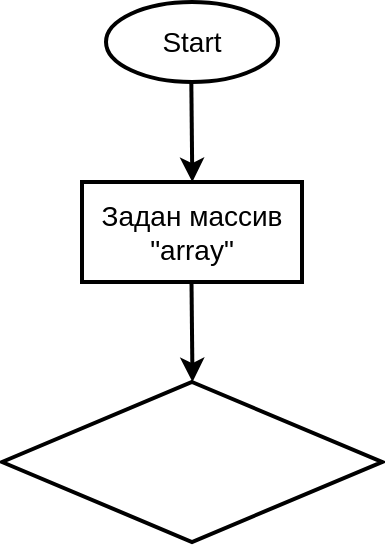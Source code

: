 <mxfile>
    <diagram id="4i0HJUxbm2bDS-6f5g4G" name="Страница 1">
        <mxGraphModel dx="366" dy="228" grid="1" gridSize="10" guides="1" tooltips="1" connect="1" arrows="1" fold="1" page="1" pageScale="1" pageWidth="827" pageHeight="1169" math="0" shadow="0">
            <root>
                <mxCell id="0"/>
                <mxCell id="1" parent="0"/>
                <mxCell id="2" value="&lt;font style=&quot;font-size: 14px&quot;&gt;Start&lt;/font&gt;" style="ellipse;whiteSpace=wrap;html=1;strokeWidth=2;perimeterSpacing=0;" vertex="1" parent="1">
                    <mxGeometry x="294" y="20" width="86" height="40" as="geometry"/>
                </mxCell>
                <mxCell id="3" value="" style="endArrow=classic;html=1;strokeWidth=2;" edge="1" parent="1">
                    <mxGeometry width="50" height="50" relative="1" as="geometry">
                        <mxPoint x="336.66" y="60" as="sourcePoint"/>
                        <mxPoint x="337.16" y="110" as="targetPoint"/>
                    </mxGeometry>
                </mxCell>
                <mxCell id="4" value="Задан массив &quot;array&quot;" style="rounded=0;whiteSpace=wrap;html=1;fontSize=14;strokeWidth=2;" vertex="1" parent="1">
                    <mxGeometry x="282" y="110" width="110" height="50" as="geometry"/>
                </mxCell>
                <mxCell id="5" value="" style="rhombus;whiteSpace=wrap;html=1;fontSize=14;strokeWidth=2;" vertex="1" parent="1">
                    <mxGeometry x="242" y="210" width="190" height="80" as="geometry"/>
                </mxCell>
                <mxCell id="7" value="" style="endArrow=classic;html=1;strokeWidth=2;" edge="1" parent="1">
                    <mxGeometry width="50" height="50" relative="1" as="geometry">
                        <mxPoint x="336.75" y="160" as="sourcePoint"/>
                        <mxPoint x="337.25" y="210" as="targetPoint"/>
                    </mxGeometry>
                </mxCell>
            </root>
        </mxGraphModel>
    </diagram>
</mxfile>